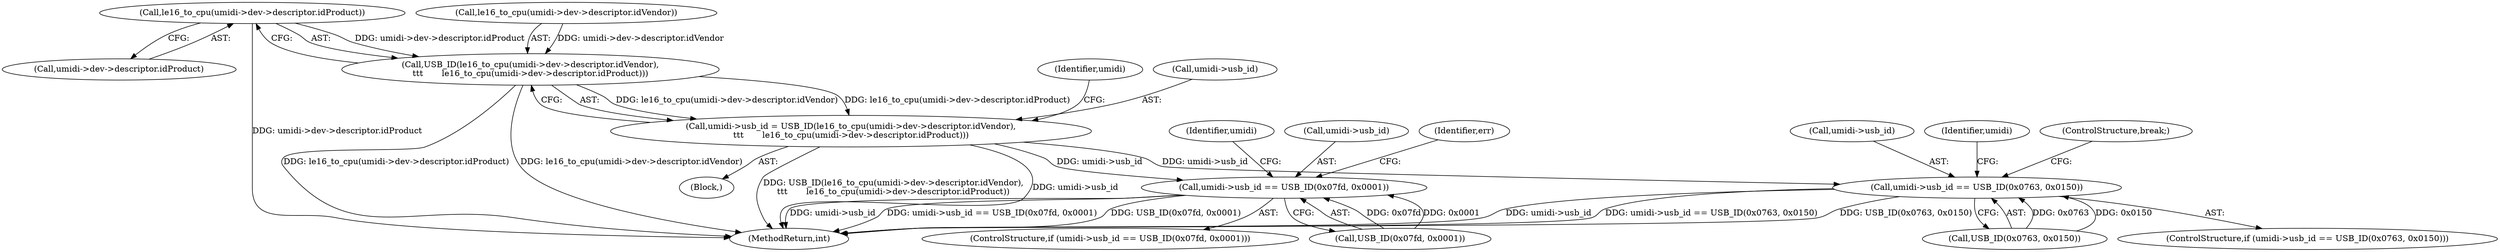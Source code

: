 digraph "0_linux_07d86ca93db7e5cdf4743564d98292042ec21af7@pointer" {
"1000189" [label="(Call,le16_to_cpu(umidi->dev->descriptor.idProduct))"];
"1000180" [label="(Call,USB_ID(le16_to_cpu(umidi->dev->descriptor.idVendor),\n\t\t\t       le16_to_cpu(umidi->dev->descriptor.idProduct)))"];
"1000176" [label="(Call,umidi->usb_id = USB_ID(le16_to_cpu(umidi->dev->descriptor.idVendor),\n\t\t\t       le16_to_cpu(umidi->dev->descriptor.idProduct)))"];
"1000226" [label="(Call,umidi->usb_id == USB_ID(0x0763, 0x0150))"];
"1000330" [label="(Call,umidi->usb_id == USB_ID(0x07fd, 0x0001))"];
"1000334" [label="(Call,USB_ID(0x07fd, 0x0001))"];
"1000227" [label="(Call,umidi->usb_id)"];
"1000339" [label="(Identifier,umidi)"];
"1000190" [label="(Call,umidi->dev->descriptor.idProduct)"];
"1000200" [label="(Identifier,umidi)"];
"1000177" [label="(Call,umidi->usb_id)"];
"1000226" [label="(Call,umidi->usb_id == USB_ID(0x0763, 0x0150))"];
"1000181" [label="(Call,le16_to_cpu(umidi->dev->descriptor.idVendor))"];
"1000235" [label="(Identifier,umidi)"];
"1000329" [label="(ControlStructure,if (umidi->usb_id == USB_ID(0x07fd, 0x0001)))"];
"1000572" [label="(MethodReturn,int)"];
"1000239" [label="(ControlStructure,break;)"];
"1000230" [label="(Call,USB_ID(0x0763, 0x0150))"];
"1000189" [label="(Call,le16_to_cpu(umidi->dev->descriptor.idProduct))"];
"1000114" [label="(Block,)"];
"1000331" [label="(Call,umidi->usb_id)"];
"1000176" [label="(Call,umidi->usb_id = USB_ID(le16_to_cpu(umidi->dev->descriptor.idVendor),\n\t\t\t       le16_to_cpu(umidi->dev->descriptor.idProduct)))"];
"1000330" [label="(Call,umidi->usb_id == USB_ID(0x07fd, 0x0001))"];
"1000180" [label="(Call,USB_ID(le16_to_cpu(umidi->dev->descriptor.idVendor),\n\t\t\t       le16_to_cpu(umidi->dev->descriptor.idProduct)))"];
"1000344" [label="(Identifier,err)"];
"1000225" [label="(ControlStructure,if (umidi->usb_id == USB_ID(0x0763, 0x0150)))"];
"1000189" -> "1000180"  [label="AST: "];
"1000189" -> "1000190"  [label="CFG: "];
"1000190" -> "1000189"  [label="AST: "];
"1000180" -> "1000189"  [label="CFG: "];
"1000189" -> "1000572"  [label="DDG: umidi->dev->descriptor.idProduct"];
"1000189" -> "1000180"  [label="DDG: umidi->dev->descriptor.idProduct"];
"1000180" -> "1000176"  [label="AST: "];
"1000181" -> "1000180"  [label="AST: "];
"1000176" -> "1000180"  [label="CFG: "];
"1000180" -> "1000572"  [label="DDG: le16_to_cpu(umidi->dev->descriptor.idProduct)"];
"1000180" -> "1000572"  [label="DDG: le16_to_cpu(umidi->dev->descriptor.idVendor)"];
"1000180" -> "1000176"  [label="DDG: le16_to_cpu(umidi->dev->descriptor.idVendor)"];
"1000180" -> "1000176"  [label="DDG: le16_to_cpu(umidi->dev->descriptor.idProduct)"];
"1000181" -> "1000180"  [label="DDG: umidi->dev->descriptor.idVendor"];
"1000176" -> "1000114"  [label="AST: "];
"1000177" -> "1000176"  [label="AST: "];
"1000200" -> "1000176"  [label="CFG: "];
"1000176" -> "1000572"  [label="DDG: USB_ID(le16_to_cpu(umidi->dev->descriptor.idVendor),\n\t\t\t       le16_to_cpu(umidi->dev->descriptor.idProduct))"];
"1000176" -> "1000572"  [label="DDG: umidi->usb_id"];
"1000176" -> "1000226"  [label="DDG: umidi->usb_id"];
"1000176" -> "1000330"  [label="DDG: umidi->usb_id"];
"1000226" -> "1000225"  [label="AST: "];
"1000226" -> "1000230"  [label="CFG: "];
"1000227" -> "1000226"  [label="AST: "];
"1000230" -> "1000226"  [label="AST: "];
"1000235" -> "1000226"  [label="CFG: "];
"1000239" -> "1000226"  [label="CFG: "];
"1000226" -> "1000572"  [label="DDG: umidi->usb_id"];
"1000226" -> "1000572"  [label="DDG: umidi->usb_id == USB_ID(0x0763, 0x0150)"];
"1000226" -> "1000572"  [label="DDG: USB_ID(0x0763, 0x0150)"];
"1000230" -> "1000226"  [label="DDG: 0x0763"];
"1000230" -> "1000226"  [label="DDG: 0x0150"];
"1000330" -> "1000329"  [label="AST: "];
"1000330" -> "1000334"  [label="CFG: "];
"1000331" -> "1000330"  [label="AST: "];
"1000334" -> "1000330"  [label="AST: "];
"1000339" -> "1000330"  [label="CFG: "];
"1000344" -> "1000330"  [label="CFG: "];
"1000330" -> "1000572"  [label="DDG: USB_ID(0x07fd, 0x0001)"];
"1000330" -> "1000572"  [label="DDG: umidi->usb_id"];
"1000330" -> "1000572"  [label="DDG: umidi->usb_id == USB_ID(0x07fd, 0x0001)"];
"1000334" -> "1000330"  [label="DDG: 0x07fd"];
"1000334" -> "1000330"  [label="DDG: 0x0001"];
}
